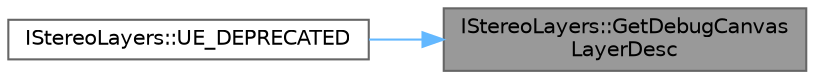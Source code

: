 digraph "IStereoLayers::GetDebugCanvasLayerDesc"
{
 // INTERACTIVE_SVG=YES
 // LATEX_PDF_SIZE
  bgcolor="transparent";
  edge [fontname=Helvetica,fontsize=10,labelfontname=Helvetica,labelfontsize=10];
  node [fontname=Helvetica,fontsize=10,shape=box,height=0.2,width=0.4];
  rankdir="RL";
  Node1 [id="Node000001",label="IStereoLayers::GetDebugCanvas\lLayerDesc",height=0.2,width=0.4,color="gray40", fillcolor="grey60", style="filled", fontcolor="black",tooltip=" "];
  Node1 -> Node2 [id="edge1_Node000001_Node000002",dir="back",color="steelblue1",style="solid",tooltip=" "];
  Node2 [id="Node000002",label="IStereoLayers::UE_DEPRECATED",height=0.2,width=0.4,color="grey40", fillcolor="white", style="filled",URL="$db/df4/classIStereoLayers.html#af216d6aa25b08109a735198ff43c66e6",tooltip=" "];
}
